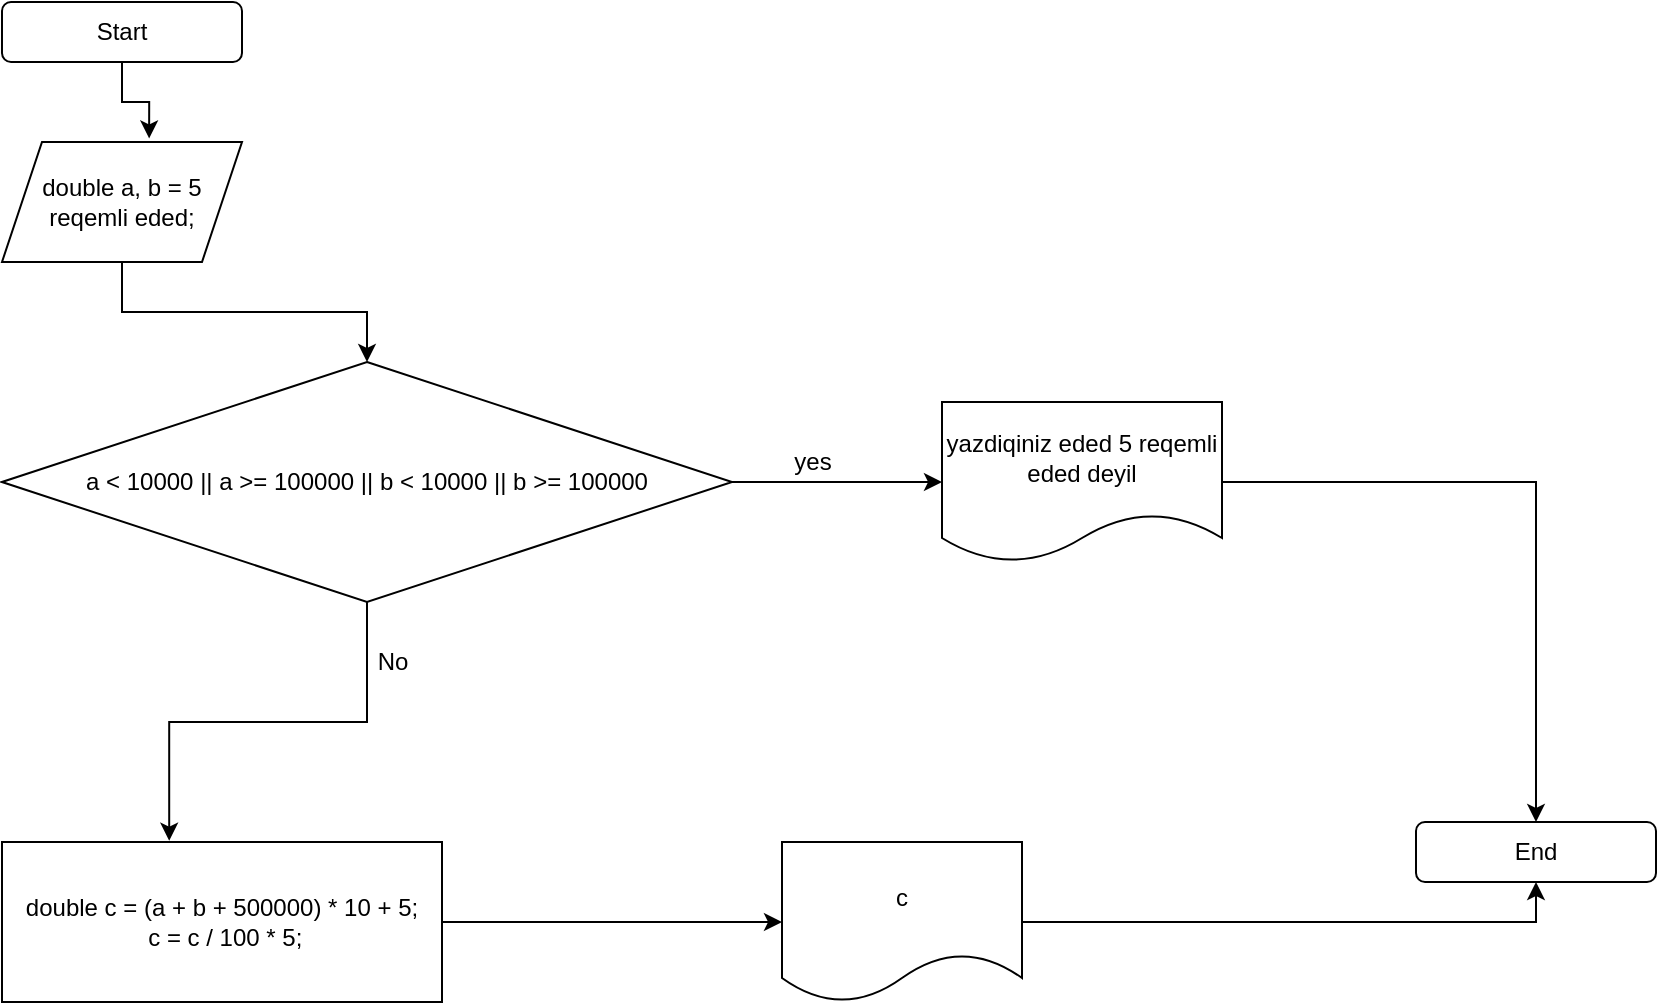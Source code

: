 <mxfile version="16.6.4" type="device"><diagram id="EBZ-XYbR8QgjLBYxuq8J" name="Page-1"><mxGraphModel dx="1038" dy="521" grid="1" gridSize="10" guides="1" tooltips="1" connect="1" arrows="1" fold="1" page="1" pageScale="1" pageWidth="827" pageHeight="1169" math="0" shadow="0"><root><mxCell id="0"/><mxCell id="1" parent="0"/><mxCell id="lc6TCVhhA1MhtFEo4t0C-1" value="End" style="rounded=1;whiteSpace=wrap;html=1;" vertex="1" parent="1"><mxGeometry x="707" y="410" width="120" height="30" as="geometry"/></mxCell><mxCell id="lc6TCVhhA1MhtFEo4t0C-4" style="edgeStyle=orthogonalEdgeStyle;rounded=0;orthogonalLoop=1;jettySize=auto;html=1;entryX=0.613;entryY=-0.03;entryDx=0;entryDy=0;entryPerimeter=0;" edge="1" parent="1" source="lc6TCVhhA1MhtFEo4t0C-2" target="lc6TCVhhA1MhtFEo4t0C-3"><mxGeometry relative="1" as="geometry"/></mxCell><mxCell id="lc6TCVhhA1MhtFEo4t0C-2" value="Start" style="rounded=1;whiteSpace=wrap;html=1;" vertex="1" parent="1"><mxGeometry width="120" height="30" as="geometry"/></mxCell><mxCell id="lc6TCVhhA1MhtFEo4t0C-6" style="edgeStyle=orthogonalEdgeStyle;rounded=0;orthogonalLoop=1;jettySize=auto;html=1;entryX=0.5;entryY=0;entryDx=0;entryDy=0;" edge="1" parent="1" source="lc6TCVhhA1MhtFEo4t0C-3" target="lc6TCVhhA1MhtFEo4t0C-5"><mxGeometry relative="1" as="geometry"/></mxCell><mxCell id="lc6TCVhhA1MhtFEo4t0C-3" value="double a, b = 5 reqemli eded;" style="shape=parallelogram;perimeter=parallelogramPerimeter;whiteSpace=wrap;html=1;fixedSize=1;" vertex="1" parent="1"><mxGeometry y="70" width="120" height="60" as="geometry"/></mxCell><mxCell id="lc6TCVhhA1MhtFEo4t0C-8" style="edgeStyle=orthogonalEdgeStyle;rounded=0;orthogonalLoop=1;jettySize=auto;html=1;" edge="1" parent="1" source="lc6TCVhhA1MhtFEo4t0C-5" target="lc6TCVhhA1MhtFEo4t0C-7"><mxGeometry relative="1" as="geometry"/></mxCell><mxCell id="lc6TCVhhA1MhtFEo4t0C-12" style="edgeStyle=orthogonalEdgeStyle;rounded=0;orthogonalLoop=1;jettySize=auto;html=1;entryX=0.38;entryY=-0.008;entryDx=0;entryDy=0;entryPerimeter=0;" edge="1" parent="1" source="lc6TCVhhA1MhtFEo4t0C-5" target="lc6TCVhhA1MhtFEo4t0C-11"><mxGeometry relative="1" as="geometry"/></mxCell><mxCell id="lc6TCVhhA1MhtFEo4t0C-5" value="a &lt; 10000 || a &gt;= 100000 || b &lt; 10000 || b &gt;= 100000" style="rhombus;whiteSpace=wrap;html=1;" vertex="1" parent="1"><mxGeometry y="180" width="365" height="120" as="geometry"/></mxCell><mxCell id="lc6TCVhhA1MhtFEo4t0C-9" style="edgeStyle=orthogonalEdgeStyle;rounded=0;orthogonalLoop=1;jettySize=auto;html=1;entryX=0.5;entryY=0;entryDx=0;entryDy=0;" edge="1" parent="1" source="lc6TCVhhA1MhtFEo4t0C-7" target="lc6TCVhhA1MhtFEo4t0C-1"><mxGeometry relative="1" as="geometry"/></mxCell><mxCell id="lc6TCVhhA1MhtFEo4t0C-7" value="yazdiqiniz eded 5 reqemli eded deyil" style="shape=document;whiteSpace=wrap;html=1;boundedLbl=1;" vertex="1" parent="1"><mxGeometry x="470" y="200" width="140" height="80" as="geometry"/></mxCell><mxCell id="lc6TCVhhA1MhtFEo4t0C-10" value="yes" style="text;html=1;align=center;verticalAlign=middle;resizable=0;points=[];autosize=1;strokeColor=none;fillColor=none;" vertex="1" parent="1"><mxGeometry x="390" y="220" width="30" height="20" as="geometry"/></mxCell><mxCell id="lc6TCVhhA1MhtFEo4t0C-16" style="edgeStyle=orthogonalEdgeStyle;rounded=0;orthogonalLoop=1;jettySize=auto;html=1;entryX=0;entryY=0.5;entryDx=0;entryDy=0;" edge="1" parent="1" source="lc6TCVhhA1MhtFEo4t0C-11" target="lc6TCVhhA1MhtFEo4t0C-15"><mxGeometry relative="1" as="geometry"/></mxCell><mxCell id="lc6TCVhhA1MhtFEo4t0C-11" value="double c = (a + b + 500000) * 10 + 5;&lt;br&gt;&amp;nbsp;c = c / 100 * 5;&lt;br&gt;" style="rounded=0;whiteSpace=wrap;html=1;" vertex="1" parent="1"><mxGeometry y="420" width="220" height="80" as="geometry"/></mxCell><mxCell id="lc6TCVhhA1MhtFEo4t0C-13" value="No" style="text;html=1;align=center;verticalAlign=middle;resizable=0;points=[];autosize=1;strokeColor=none;fillColor=none;" vertex="1" parent="1"><mxGeometry x="180" y="320" width="30" height="20" as="geometry"/></mxCell><mxCell id="lc6TCVhhA1MhtFEo4t0C-17" style="edgeStyle=orthogonalEdgeStyle;rounded=0;orthogonalLoop=1;jettySize=auto;html=1;entryX=0.5;entryY=1;entryDx=0;entryDy=0;" edge="1" parent="1" source="lc6TCVhhA1MhtFEo4t0C-15" target="lc6TCVhhA1MhtFEo4t0C-1"><mxGeometry relative="1" as="geometry"/></mxCell><mxCell id="lc6TCVhhA1MhtFEo4t0C-15" value="c" style="shape=document;whiteSpace=wrap;html=1;boundedLbl=1;" vertex="1" parent="1"><mxGeometry x="390" y="420" width="120" height="80" as="geometry"/></mxCell></root></mxGraphModel></diagram></mxfile>